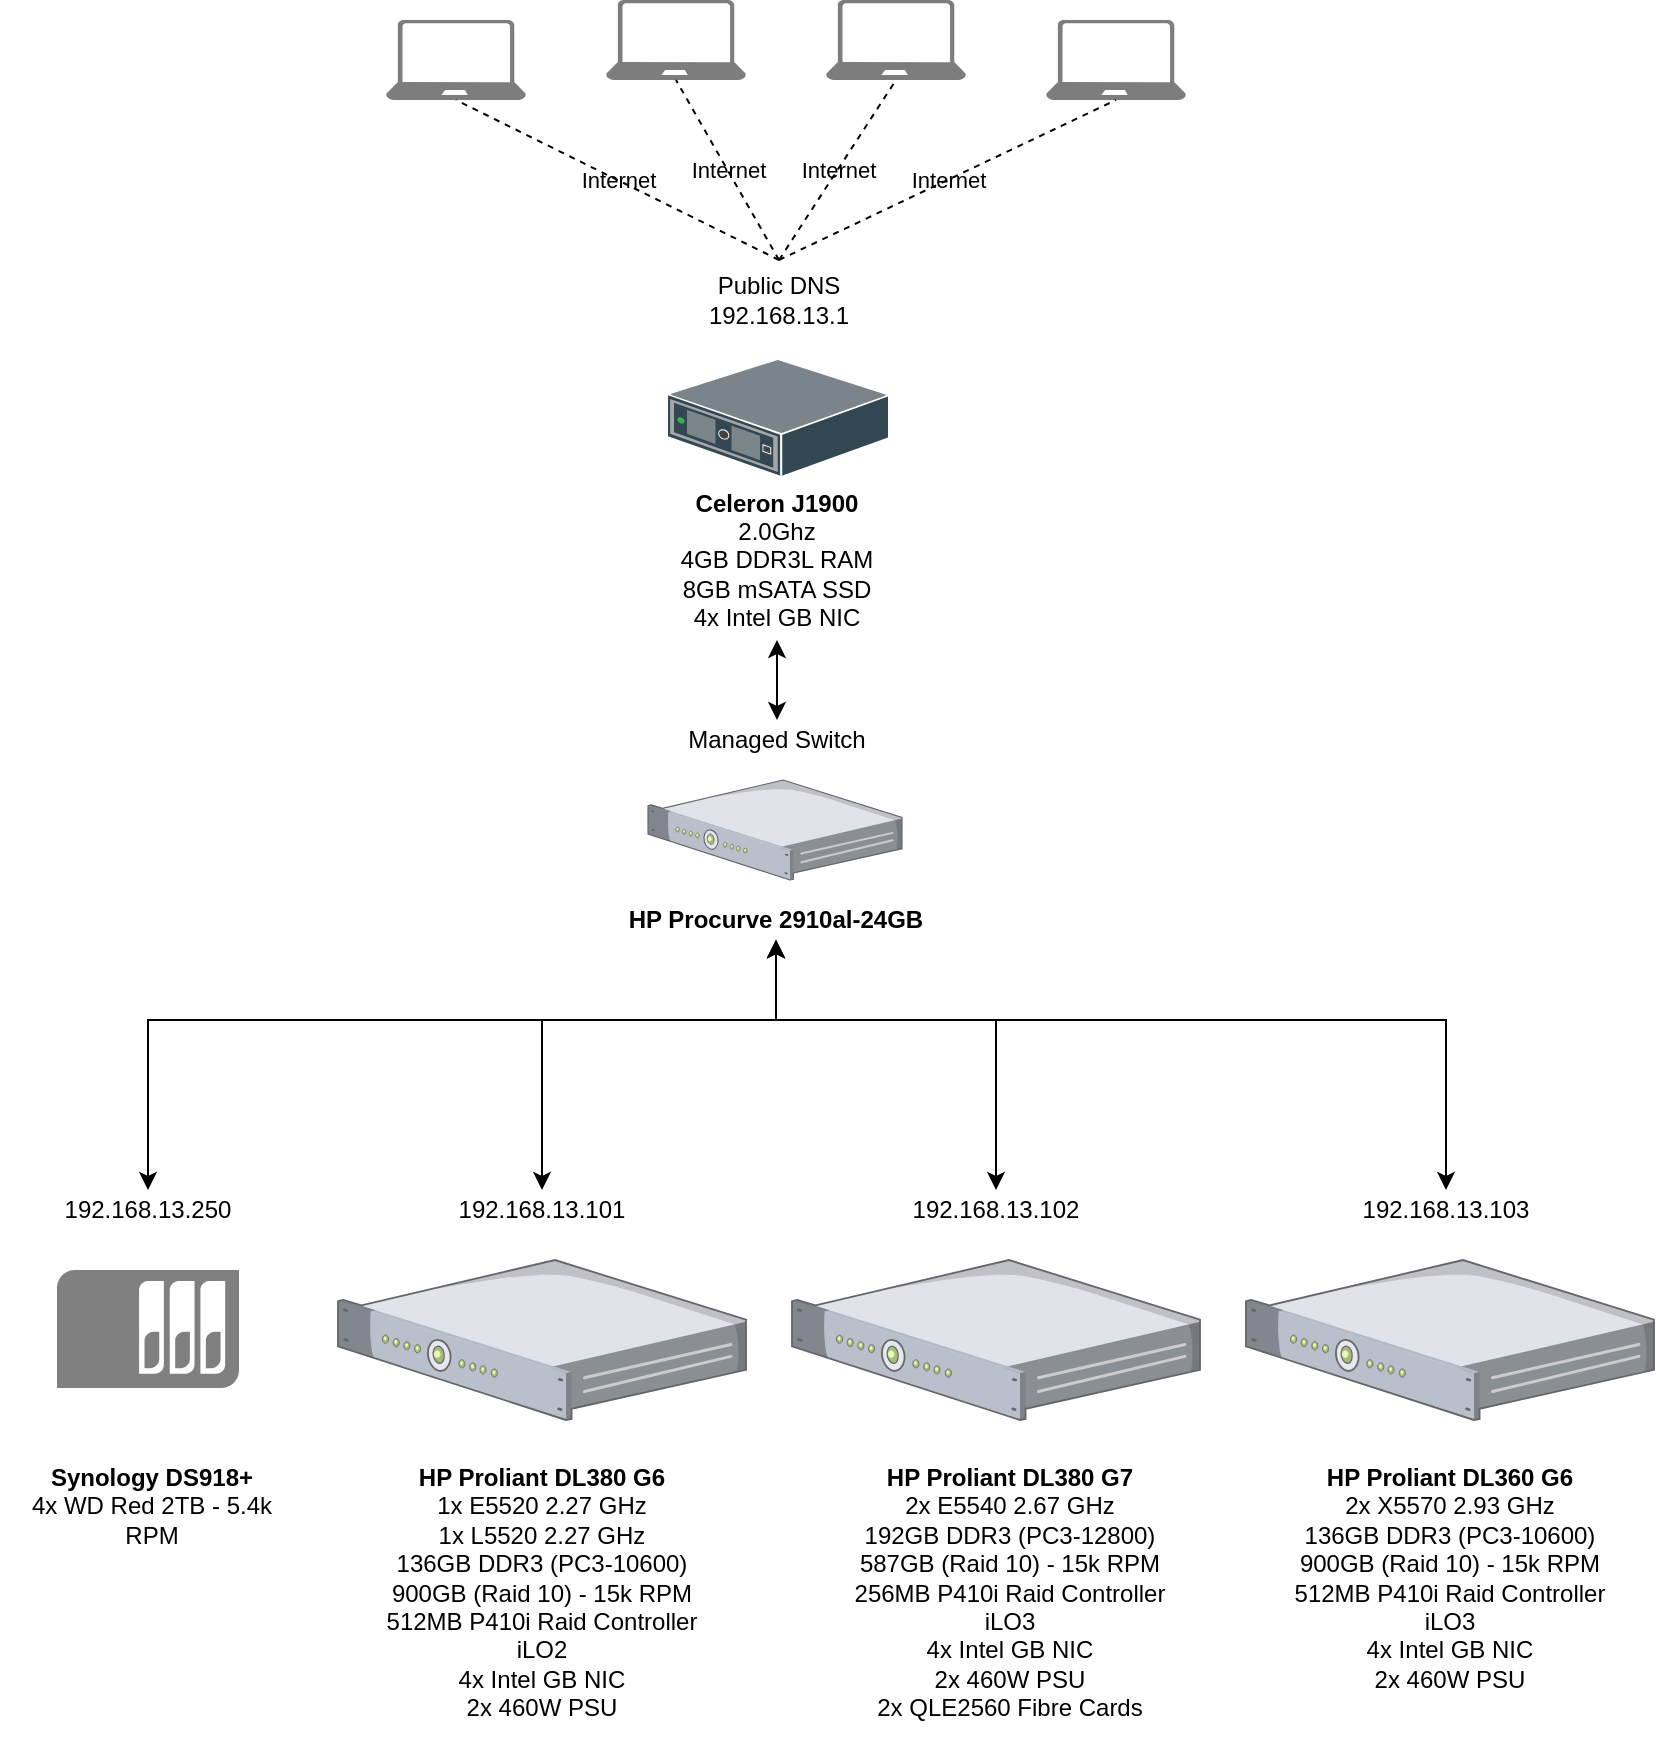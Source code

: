 <mxfile version="10.5.0" type="device"><diagram id="97bTegzwJZx3FXrUvPP9" name="Page-1"><mxGraphModel dx="1158" dy="853" grid="1" gridSize="10" guides="1" tooltips="1" connect="1" arrows="1" fold="1" page="0" pageScale="1" pageWidth="850" pageHeight="1100" background="none" math="0" shadow="0"><root><mxCell id="0"/><mxCell id="1" parent="0"/><mxCell id="RETAdBeiH-xmvBIKMtKQ-7" value="" style="verticalLabelPosition=bottom;aspect=fixed;html=1;verticalAlign=top;strokeColor=none;align=center;outlineConnect=0;shape=mxgraph.citrix.1u_2u_server;" parent="1" vertex="1"><mxGeometry x="630" y="700" width="204" height="80" as="geometry"/></mxCell><mxCell id="RETAdBeiH-xmvBIKMtKQ-11" value="" style="verticalLabelPosition=bottom;aspect=fixed;html=1;verticalAlign=top;strokeColor=none;align=center;outlineConnect=0;shape=mxgraph.citrix.1u_2u_server;" parent="1" vertex="1"><mxGeometry x="403" y="700" width="204" height="80" as="geometry"/></mxCell><mxCell id="RETAdBeiH-xmvBIKMtKQ-12" value="" style="verticalLabelPosition=bottom;aspect=fixed;html=1;verticalAlign=top;strokeColor=none;align=center;outlineConnect=0;shape=mxgraph.citrix.1u_2u_server;" parent="1" vertex="1"><mxGeometry x="176" y="700" width="204" height="80" as="geometry"/></mxCell><mxCell id="RETAdBeiH-xmvBIKMtKQ-39" value="" style="verticalLabelPosition=bottom;aspect=fixed;html=1;verticalAlign=top;strokeColor=none;align=center;outlineConnect=0;shape=mxgraph.citrix.1u_2u_server;fillColor=none;" parent="1" vertex="1"><mxGeometry x="331" y="460" width="127" height="50" as="geometry"/></mxCell><mxCell id="RETAdBeiH-xmvBIKMtKQ-8" value="" style="shadow=0;dashed=0;html=1;labelPosition=center;verticalLabelPosition=bottom;verticalAlign=top;align=center;outlineConnect=0;shape=mxgraph.veeam.3d.switch;" parent="1" vertex="1"><mxGeometry x="341" y="250" width="110" height="58" as="geometry"/></mxCell><mxCell id="RETAdBeiH-xmvBIKMtKQ-46" value="&lt;b&gt;HP Proliant DL380 G6&lt;/b&gt;&lt;br&gt;1x E5520 2.27 GHz&lt;br&gt;1x L5520 2.27 GHz&lt;br&gt;136GB DDR3 (PC3-10600)&lt;br&gt;900GB (Raid 10) - 15k RPM&lt;br&gt;512MB P410i Raid Controller&lt;br&gt;iLO2&lt;br&gt;4x Intel GB NIC&lt;br&gt;2x 460W PSU&lt;br&gt;&lt;br&gt;" style="text;html=1;strokeColor=none;fillColor=none;align=center;verticalAlign=top;whiteSpace=wrap;rounded=0;" parent="1" vertex="1"><mxGeometry x="176" y="795" width="204" height="145" as="geometry"/></mxCell><mxCell id="RETAdBeiH-xmvBIKMtKQ-47" value="&lt;b&gt;HP Proliant DL380 G7&lt;/b&gt;&lt;br&gt;2x E5540 2.67 GHz&lt;br&gt;192GB DDR3 (PC3-12800)&lt;br&gt;587GB (Raid 10) - 15k RPM&lt;br&gt;256MB P410i Raid Controller&lt;br&gt;iLO3&lt;br&gt;4x Intel GB NIC&lt;br&gt;2x 460W PSU&lt;br&gt;2x QLE2560 Fibre Cards&lt;br&gt;&lt;br&gt;" style="text;html=1;strokeColor=none;fillColor=none;align=center;verticalAlign=top;whiteSpace=wrap;rounded=0;" parent="1" vertex="1"><mxGeometry x="410" y="795" width="204" height="145" as="geometry"/></mxCell><mxCell id="RETAdBeiH-xmvBIKMtKQ-48" value="&lt;b&gt;HP Proliant DL360 G6&lt;/b&gt;&lt;br&gt;2x X5570 2.93 GHz&lt;br&gt;136GB DDR3 (PC3-10600)&lt;br&gt;900GB (Raid 10) - 15k RPM&lt;br&gt;512MB P410i Raid Controller&lt;br&gt;iLO3&lt;br&gt;4x Intel GB NIC&lt;br&gt;2x 460W PSU&lt;br&gt;&lt;br&gt;" style="text;html=1;strokeColor=none;fillColor=none;align=center;verticalAlign=top;whiteSpace=wrap;rounded=0;" parent="1" vertex="1"><mxGeometry x="630" y="795" width="204" height="145" as="geometry"/></mxCell><mxCell id="RETAdBeiH-xmvBIKMtKQ-49" value="&lt;b&gt;HP Procurve 2910al-24GB&lt;/b&gt;&lt;br&gt;" style="text;html=1;strokeColor=none;fillColor=none;align=center;verticalAlign=middle;whiteSpace=wrap;rounded=0;" parent="1" vertex="1"><mxGeometry x="293" y="520" width="204" height="20" as="geometry"/></mxCell><mxCell id="RETAdBeiH-xmvBIKMtKQ-62" style="edgeStyle=orthogonalEdgeStyle;rounded=0;orthogonalLoop=1;jettySize=auto;html=1;exitX=0.5;exitY=0;exitDx=0;exitDy=0;entryX=0.5;entryY=1;entryDx=0;entryDy=0;startArrow=classic;startFill=1;" parent="1" source="RETAdBeiH-xmvBIKMtKQ-50" target="RETAdBeiH-xmvBIKMtKQ-49" edge="1"><mxGeometry relative="1" as="geometry"><Array as="points"><mxPoint x="278" y="580"/><mxPoint x="395" y="580"/></Array></mxGeometry></mxCell><mxCell id="RETAdBeiH-xmvBIKMtKQ-50" value="192.168.13.101&lt;br&gt;" style="text;html=1;strokeColor=none;fillColor=none;align=center;verticalAlign=middle;whiteSpace=wrap;rounded=0;" parent="1" vertex="1"><mxGeometry x="178" y="665" width="200" height="20" as="geometry"/></mxCell><mxCell id="RETAdBeiH-xmvBIKMtKQ-63" style="edgeStyle=orthogonalEdgeStyle;rounded=0;orthogonalLoop=1;jettySize=auto;html=1;exitX=0.5;exitY=0;exitDx=0;exitDy=0;entryX=0.5;entryY=1;entryDx=0;entryDy=0;startArrow=classic;startFill=1;" parent="1" source="RETAdBeiH-xmvBIKMtKQ-51" target="RETAdBeiH-xmvBIKMtKQ-49" edge="1"><mxGeometry relative="1" as="geometry"><Array as="points"><mxPoint x="505" y="580"/><mxPoint x="395" y="580"/></Array></mxGeometry></mxCell><mxCell id="RETAdBeiH-xmvBIKMtKQ-51" value="192.168.13.102" style="text;html=1;align=center;verticalAlign=middle;whiteSpace=wrap;rounded=0;" parent="1" vertex="1"><mxGeometry x="405" y="665" width="200" height="20" as="geometry"/></mxCell><mxCell id="RETAdBeiH-xmvBIKMtKQ-64" style="edgeStyle=orthogonalEdgeStyle;rounded=0;orthogonalLoop=1;jettySize=auto;html=1;exitX=0.5;exitY=0;exitDx=0;exitDy=0;entryX=0.5;entryY=1;entryDx=0;entryDy=0;startArrow=classic;startFill=1;" parent="1" source="RETAdBeiH-xmvBIKMtKQ-52" target="RETAdBeiH-xmvBIKMtKQ-49" edge="1"><mxGeometry relative="1" as="geometry"><Array as="points"><mxPoint x="730" y="580"/><mxPoint x="395" y="580"/></Array></mxGeometry></mxCell><mxCell id="RETAdBeiH-xmvBIKMtKQ-52" value="192.168.13.103" style="text;html=1;strokeColor=none;fillColor=none;align=center;verticalAlign=middle;whiteSpace=wrap;rounded=0;" parent="1" vertex="1"><mxGeometry x="630" y="665" width="200" height="20" as="geometry"/></mxCell><mxCell id="RETAdBeiH-xmvBIKMtKQ-53" value="&lt;b&gt;Synology DS918+&lt;br&gt;&lt;/b&gt;4x WD Red 2TB - 5.4k RPM&lt;br&gt;" style="text;html=1;strokeColor=none;fillColor=none;align=center;verticalAlign=top;whiteSpace=wrap;rounded=0;" parent="1" vertex="1"><mxGeometry x="7.5" y="795" width="150" height="140" as="geometry"/></mxCell><mxCell id="RETAdBeiH-xmvBIKMtKQ-54" value="&lt;b&gt;Celeron J1900&lt;/b&gt;&lt;br&gt;2.0Ghz&lt;br&gt;4GB DDR3L RAM&lt;br&gt;8GB mSATA SSD&lt;br&gt;4x Intel GB NIC&lt;br&gt;" style="text;html=1;strokeColor=none;fillColor=none;align=center;verticalAlign=middle;whiteSpace=wrap;rounded=0;" parent="1" vertex="1"><mxGeometry x="341" y="310" width="109" height="80" as="geometry"/></mxCell><mxCell id="RETAdBeiH-xmvBIKMtKQ-61" style="edgeStyle=orthogonalEdgeStyle;rounded=0;orthogonalLoop=1;jettySize=auto;html=1;exitX=0.5;exitY=0;exitDx=0;exitDy=0;entryX=0.5;entryY=1;entryDx=0;entryDy=0;startArrow=classic;startFill=1;" parent="1" source="RETAdBeiH-xmvBIKMtKQ-55" target="RETAdBeiH-xmvBIKMtKQ-49" edge="1"><mxGeometry relative="1" as="geometry"><Array as="points"><mxPoint x="81" y="580"/><mxPoint x="395" y="580"/></Array></mxGeometry></mxCell><mxCell id="RETAdBeiH-xmvBIKMtKQ-55" value="192.168.13.250&lt;br&gt;" style="text;html=1;strokeColor=none;fillColor=none;align=center;verticalAlign=middle;whiteSpace=wrap;rounded=0;" parent="1" vertex="1"><mxGeometry x="26" y="665" width="110" height="20" as="geometry"/></mxCell><mxCell id="RETAdBeiH-xmvBIKMtKQ-67" style="edgeStyle=orthogonalEdgeStyle;rounded=0;orthogonalLoop=1;jettySize=auto;html=1;exitX=0.5;exitY=0;exitDx=0;exitDy=0;entryX=0.5;entryY=1;entryDx=0;entryDy=0;startArrow=classic;startFill=1;" parent="1" source="RETAdBeiH-xmvBIKMtKQ-66" target="RETAdBeiH-xmvBIKMtKQ-54" edge="1"><mxGeometry relative="1" as="geometry"/></mxCell><mxCell id="RETAdBeiH-xmvBIKMtKQ-66" value="Managed Switch" style="text;html=1;strokeColor=none;fillColor=none;align=center;verticalAlign=middle;whiteSpace=wrap;rounded=0;" parent="1" vertex="1"><mxGeometry x="331" y="430" width="129" height="20" as="geometry"/></mxCell><mxCell id="RETAdBeiH-xmvBIKMtKQ-68" value="" style="shadow=0;dashed=0;html=1;strokeColor=none;labelPosition=center;verticalLabelPosition=bottom;verticalAlign=top;align=center;shape=mxgraph.azure.laptop;fillColor=#7D7D7D;" parent="1" vertex="1"><mxGeometry x="200" y="80" width="70" height="40" as="geometry"/></mxCell><mxCell id="RETAdBeiH-xmvBIKMtKQ-69" value="" style="shadow=0;dashed=0;html=1;strokeColor=none;labelPosition=center;verticalLabelPosition=bottom;verticalAlign=top;align=center;shape=mxgraph.azure.laptop;fillColor=#7D7D7D;" parent="1" vertex="1"><mxGeometry x="310" y="70" width="70" height="40" as="geometry"/></mxCell><mxCell id="RETAdBeiH-xmvBIKMtKQ-70" value="" style="shadow=0;dashed=0;html=1;strokeColor=none;labelPosition=center;verticalLabelPosition=bottom;verticalAlign=top;align=center;shape=mxgraph.azure.laptop;fillColor=#7D7D7D;" parent="1" vertex="1"><mxGeometry x="420" y="70" width="70" height="40" as="geometry"/></mxCell><mxCell id="RETAdBeiH-xmvBIKMtKQ-71" value="" style="shadow=0;dashed=0;html=1;strokeColor=none;labelPosition=center;verticalLabelPosition=bottom;verticalAlign=top;align=center;shape=mxgraph.azure.laptop;fillColor=#7D7D7D;" parent="1" vertex="1"><mxGeometry x="530" y="80" width="70" height="40" as="geometry"/></mxCell><mxCell id="RETAdBeiH-xmvBIKMtKQ-73" value="Public DNS&lt;br&gt;192.168.13.1&lt;br&gt;" style="text;html=1;strokeColor=none;fillColor=none;align=center;verticalAlign=middle;whiteSpace=wrap;rounded=0;" parent="1" vertex="1"><mxGeometry x="332" y="200" width="129" height="40" as="geometry"/></mxCell><mxCell id="RETAdBeiH-xmvBIKMtKQ-77" value="Internet" style="endArrow=none;dashed=1;html=1;exitX=0.5;exitY=0;exitDx=0;exitDy=0;entryX=0.5;entryY=1;entryDx=0;entryDy=0;entryPerimeter=0;labelBackgroundColor=none;" parent="1" source="RETAdBeiH-xmvBIKMtKQ-73" target="RETAdBeiH-xmvBIKMtKQ-68" edge="1"><mxGeometry width="50" height="50" relative="1" as="geometry"><mxPoint x="560" y="250" as="sourcePoint"/><mxPoint x="610" y="200" as="targetPoint"/></mxGeometry></mxCell><mxCell id="RETAdBeiH-xmvBIKMtKQ-79" value="Internet" style="endArrow=none;dashed=1;html=1;exitX=0.5;exitY=0;exitDx=0;exitDy=0;entryX=0.5;entryY=1;entryDx=0;entryDy=0;entryPerimeter=0;labelBackgroundColor=none;" parent="1" source="RETAdBeiH-xmvBIKMtKQ-73" target="RETAdBeiH-xmvBIKMtKQ-69" edge="1"><mxGeometry width="50" height="50" relative="1" as="geometry"><mxPoint x="620" y="240" as="sourcePoint"/><mxPoint x="670" y="190" as="targetPoint"/></mxGeometry></mxCell><mxCell id="RETAdBeiH-xmvBIKMtKQ-80" value="Internet" style="endArrow=none;dashed=1;html=1;exitX=0.5;exitY=0;exitDx=0;exitDy=0;entryX=0.5;entryY=1;entryDx=0;entryDy=0;entryPerimeter=0;labelBackgroundColor=none;" parent="1" source="RETAdBeiH-xmvBIKMtKQ-73" target="RETAdBeiH-xmvBIKMtKQ-70" edge="1"><mxGeometry width="50" height="50" relative="1" as="geometry"><mxPoint x="510" y="230" as="sourcePoint"/><mxPoint x="560" y="180" as="targetPoint"/></mxGeometry></mxCell><mxCell id="RETAdBeiH-xmvBIKMtKQ-81" value="Internet" style="endArrow=none;dashed=1;html=1;exitX=0.5;exitY=0;exitDx=0;exitDy=0;entryX=0.5;entryY=1;entryDx=0;entryDy=0;entryPerimeter=0;labelBackgroundColor=none;" parent="1" source="RETAdBeiH-xmvBIKMtKQ-73" target="RETAdBeiH-xmvBIKMtKQ-71" edge="1"><mxGeometry width="50" height="50" relative="1" as="geometry"><mxPoint x="540" y="280" as="sourcePoint"/><mxPoint x="590" y="230" as="targetPoint"/></mxGeometry></mxCell><mxCell id="RETAdBeiH-xmvBIKMtKQ-83" value="" style="shadow=0;dashed=0;html=1;strokeColor=none;fillColor=#808080;labelPosition=center;verticalLabelPosition=bottom;verticalAlign=top;align=center;outlineConnect=0;shape=mxgraph.veeam.2d.esx_esxi;rotation=90;" parent="1" vertex="1"><mxGeometry x="51.5" y="689" width="59" height="91" as="geometry"/></mxCell></root></mxGraphModel></diagram></mxfile>